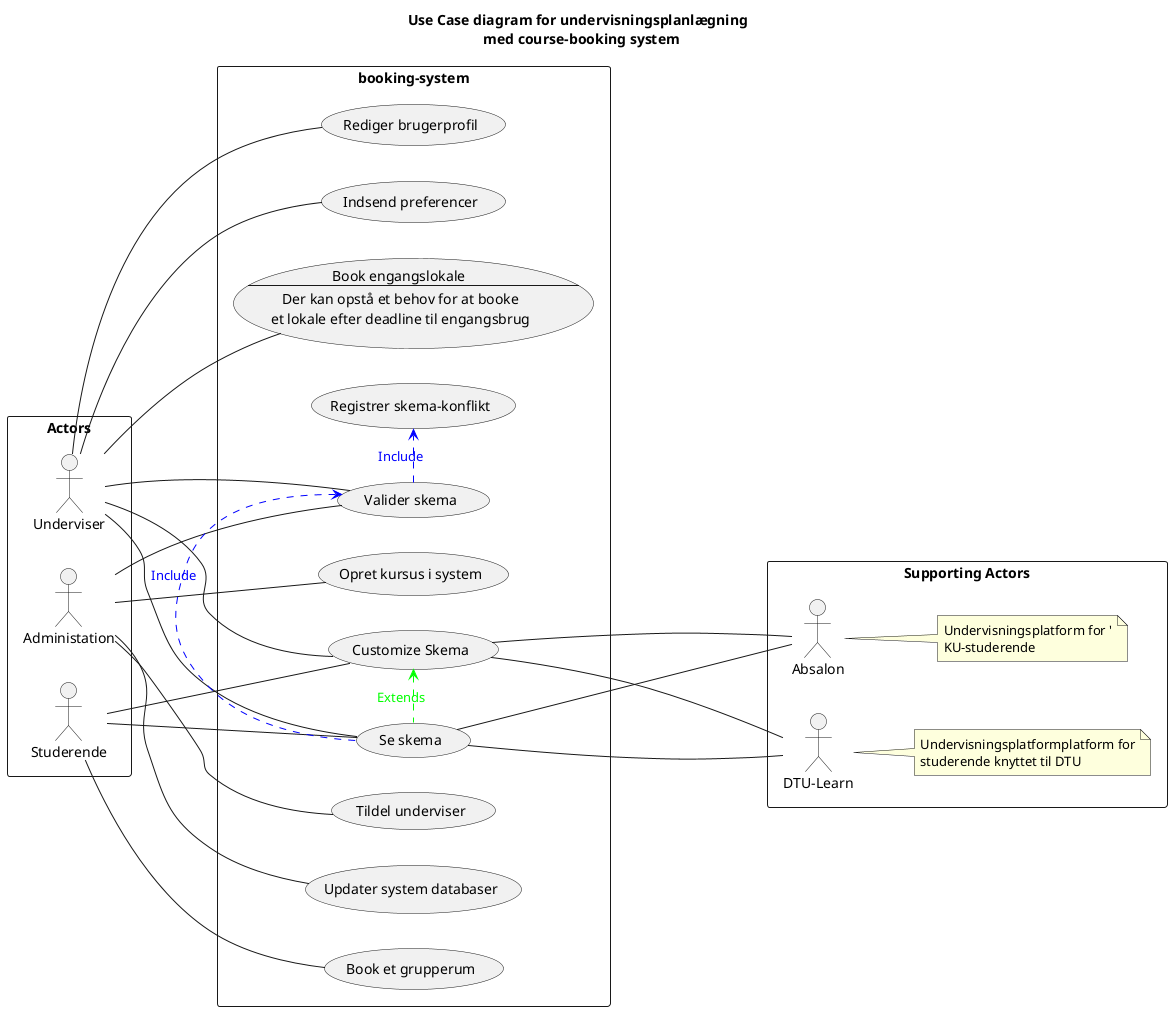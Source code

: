 @startuml
left to right direction
skinparam packageStyle rectangle

title Use Case diagram for undervisningsplanlægning \n med course-booking system

rectangle  "Actors" {
   actor Underviser as und
   actor Administation as admin
   actor Studerende as st
}

rectangle  "Supporting Actors" {
    :Absalon: as Absalon
    note right of Absalon
        Undervisningsplatform for '
        KU-studerende
    end note
    :DTU-Learn: as DTULearn
       note right of DTULearn
        Undervisningsplatformplatform for
        studerende knyttet til DTU
    end note
}
rectangle booking-system {

    usecase (Se skema) as SeSkema
    usecase (Customize Skema) as Customization

    usecase (Book et grupperum) as BookGrupperum

    usecase (Indsend preferencer) as IndsendReferencer
    usecase (Book engangslokale\n---\n Der kan opstå et behov for at booke\n et lokale efter deadline til engangsbrug) as engangslokale
    usecase (Valider skema) as SkemaValidering
    usecase (Rediger brugerprofil) as Brugerprofil

    usecase (Registrer skema-konflikt) as SkemaKonflikt

    usecase (Opret kursus i system) as OpretKursus
    usecase (Updater system databaser) as UpdaterDatabaser
    usecase (Tildel underviser) as TildelUnderviser
}

admin -- OpretKursus
admin -- UpdaterDatabaser
admin -- TildelUnderviser
admin -- SkemaValidering

und -- IndsendReferencer
und -- engangslokale
und -- SkemaValidering
und -- SeSkema
und -- Customization
und -- Brugerprofil

st -- BookGrupperum
st -- SeSkema
st -- Customization

SeSkema ---- Absalon
SeSkema ---- DTULearn
Customization ---- Absalon
Customization ---- DTULearn

SkemaValidering .[#0000FF]> SkemaKonflikt: <color #0000FF> Include </color>
SkemaValidering <.[#0000FF] SeSkema: <color #0000FF> Include </color>
Customization <.[#00FF00] SeSkema: <color #00FF00> Extends </color>

@enduml